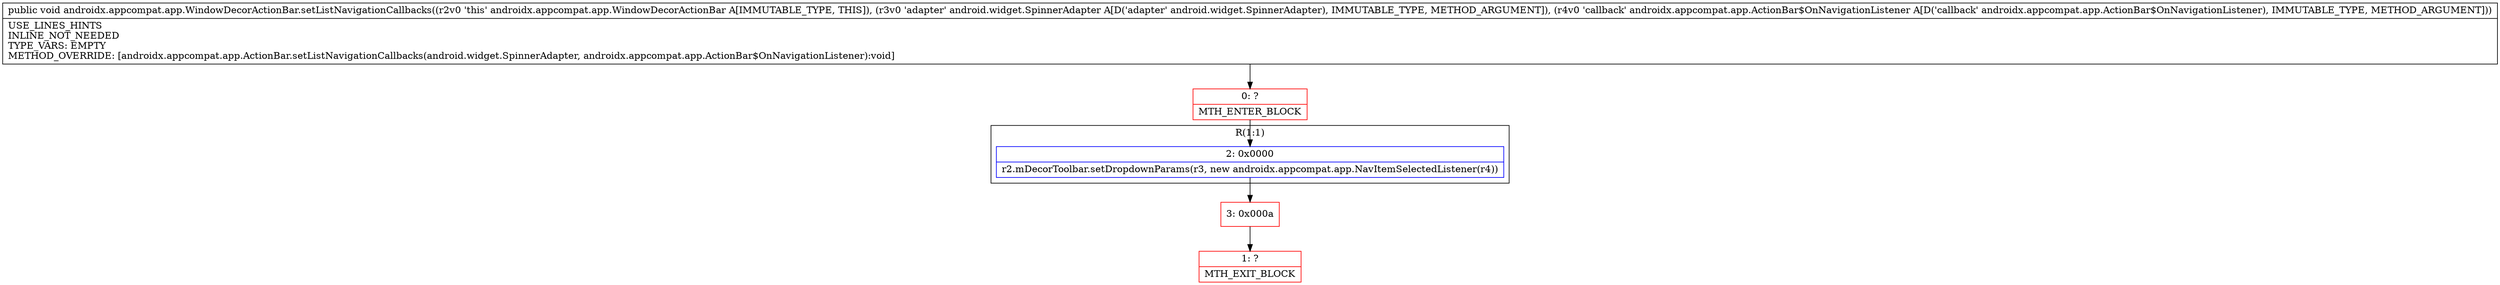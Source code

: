 digraph "CFG forandroidx.appcompat.app.WindowDecorActionBar.setListNavigationCallbacks(Landroid\/widget\/SpinnerAdapter;Landroidx\/appcompat\/app\/ActionBar$OnNavigationListener;)V" {
subgraph cluster_Region_1765955397 {
label = "R(1:1)";
node [shape=record,color=blue];
Node_2 [shape=record,label="{2\:\ 0x0000|r2.mDecorToolbar.setDropdownParams(r3, new androidx.appcompat.app.NavItemSelectedListener(r4))\l}"];
}
Node_0 [shape=record,color=red,label="{0\:\ ?|MTH_ENTER_BLOCK\l}"];
Node_3 [shape=record,color=red,label="{3\:\ 0x000a}"];
Node_1 [shape=record,color=red,label="{1\:\ ?|MTH_EXIT_BLOCK\l}"];
MethodNode[shape=record,label="{public void androidx.appcompat.app.WindowDecorActionBar.setListNavigationCallbacks((r2v0 'this' androidx.appcompat.app.WindowDecorActionBar A[IMMUTABLE_TYPE, THIS]), (r3v0 'adapter' android.widget.SpinnerAdapter A[D('adapter' android.widget.SpinnerAdapter), IMMUTABLE_TYPE, METHOD_ARGUMENT]), (r4v0 'callback' androidx.appcompat.app.ActionBar$OnNavigationListener A[D('callback' androidx.appcompat.app.ActionBar$OnNavigationListener), IMMUTABLE_TYPE, METHOD_ARGUMENT]))  | USE_LINES_HINTS\lINLINE_NOT_NEEDED\lTYPE_VARS: EMPTY\lMETHOD_OVERRIDE: [androidx.appcompat.app.ActionBar.setListNavigationCallbacks(android.widget.SpinnerAdapter, androidx.appcompat.app.ActionBar$OnNavigationListener):void]\l}"];
MethodNode -> Node_0;Node_2 -> Node_3;
Node_0 -> Node_2;
Node_3 -> Node_1;
}

